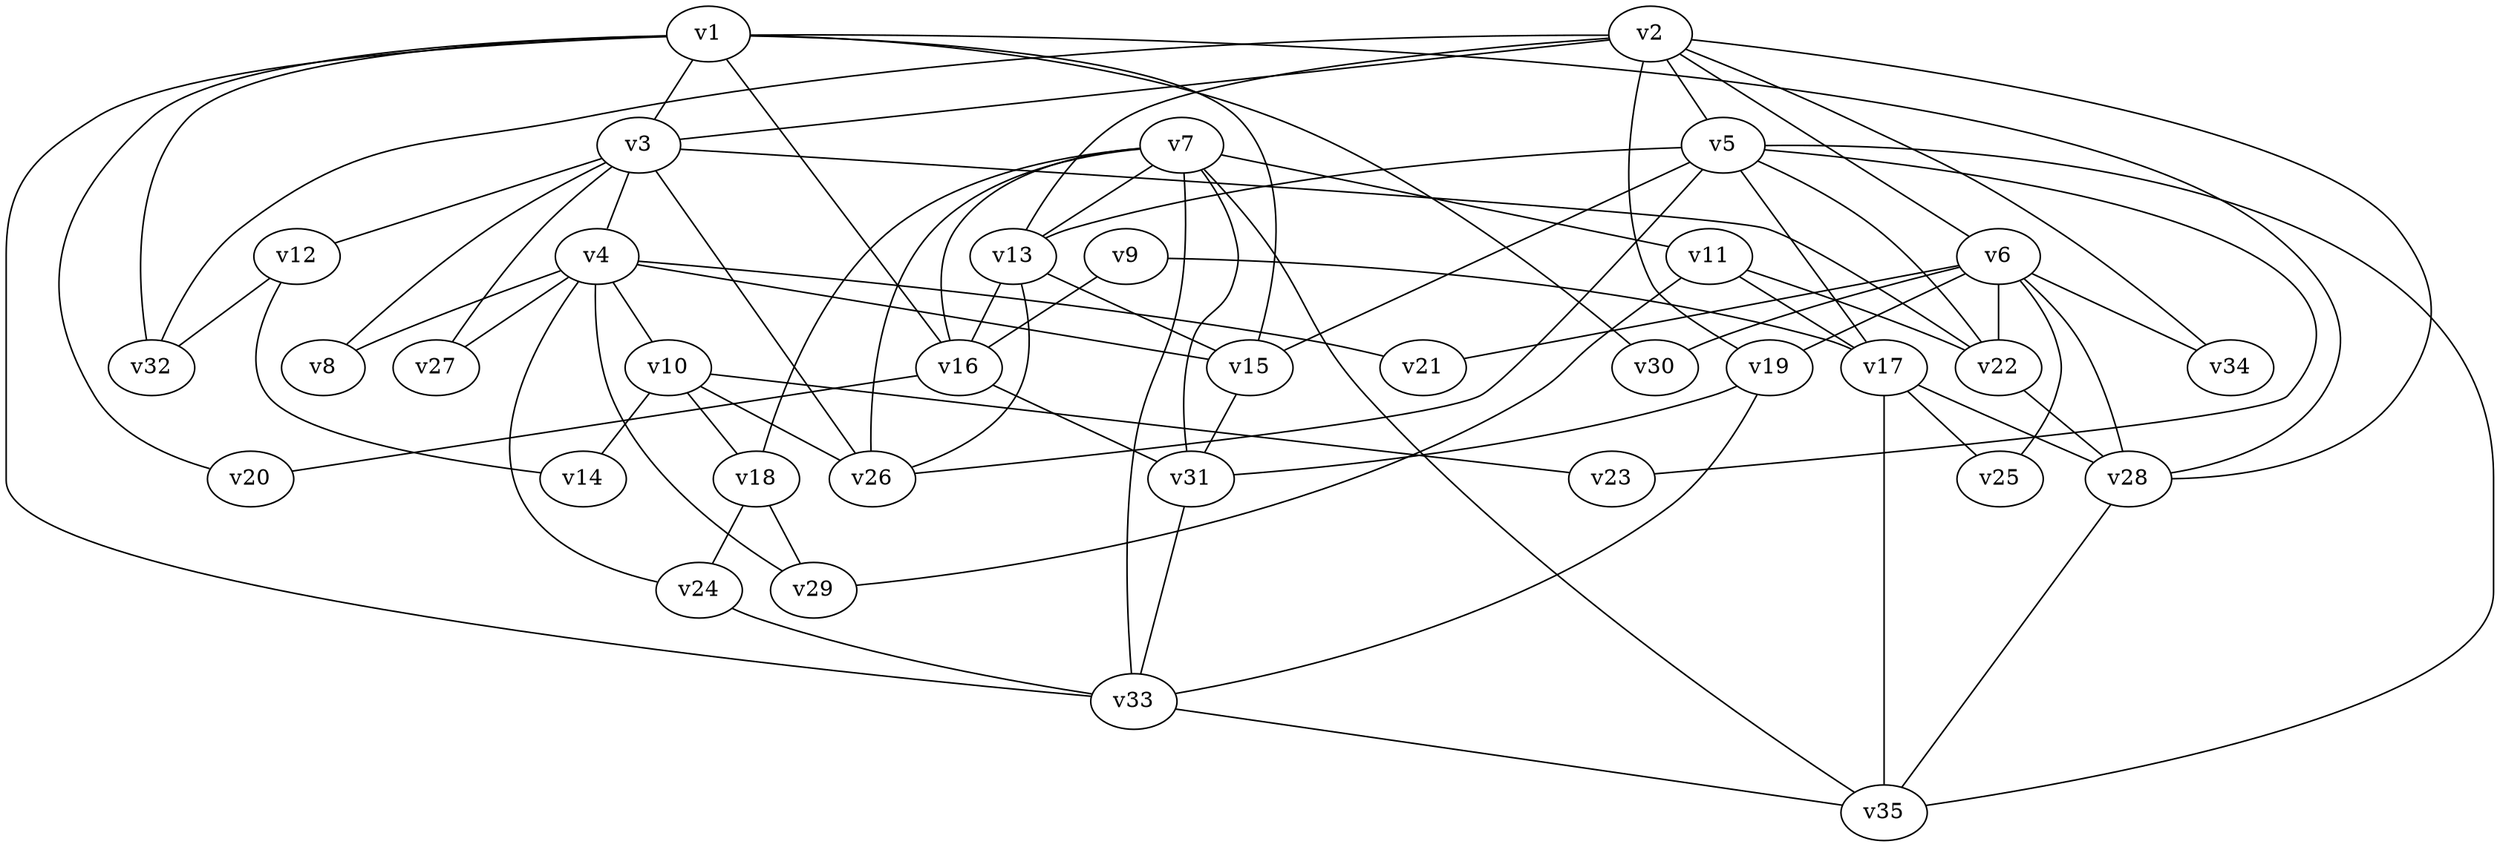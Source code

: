 graph {
v1 -- v16
v1 -- v20
v1 -- v28
v1 -- v32
v1 -- v30
v1 -- v15
v1 -- v3
v1 -- v33
v2 -- v3
v2 -- v13
v2 -- v6
v2 -- v19
v2 -- v34
v2 -- v32
v2 -- v28
v2 -- v5
v3 -- v4
v3 -- v22
v3 -- v27
v3 -- v12
v3 -- v26
v3 -- v8
v4 -- v29
v4 -- v21
v4 -- v10
v4 -- v15
v4 -- v24
v4 -- v27
v4 -- v8
v5 -- v35
v5 -- v13
v5 -- v23
v5 -- v17
v5 -- v22
v5 -- v15
v5 -- v26
v6 -- v25
v6 -- v19
v6 -- v28
v6 -- v34
v6 -- v30
v6 -- v21
v6 -- v22
v7 -- v16
v7 -- v13
v7 -- v31
v7 -- v33
v7 -- v26
v7 -- v35
v7 -- v11
v7 -- v18
v9 -- v17
v9 -- v16
v10 -- v18
v10 -- v14
v10 -- v23
v10 -- v26
v11 -- v29
v11 -- v22
v11 -- v17
v12 -- v14
v12 -- v32
v13 -- v26
v13 -- v16
v13 -- v15
v15 -- v31
v16 -- v20
v16 -- v31
v17 -- v35
v17 -- v28
v17 -- v25
v18 -- v29
v18 -- v24
v19 -- v33
v19 -- v31
v22 -- v28
v24 -- v33
v28 -- v35
v31 -- v33
v33 -- v35
}
